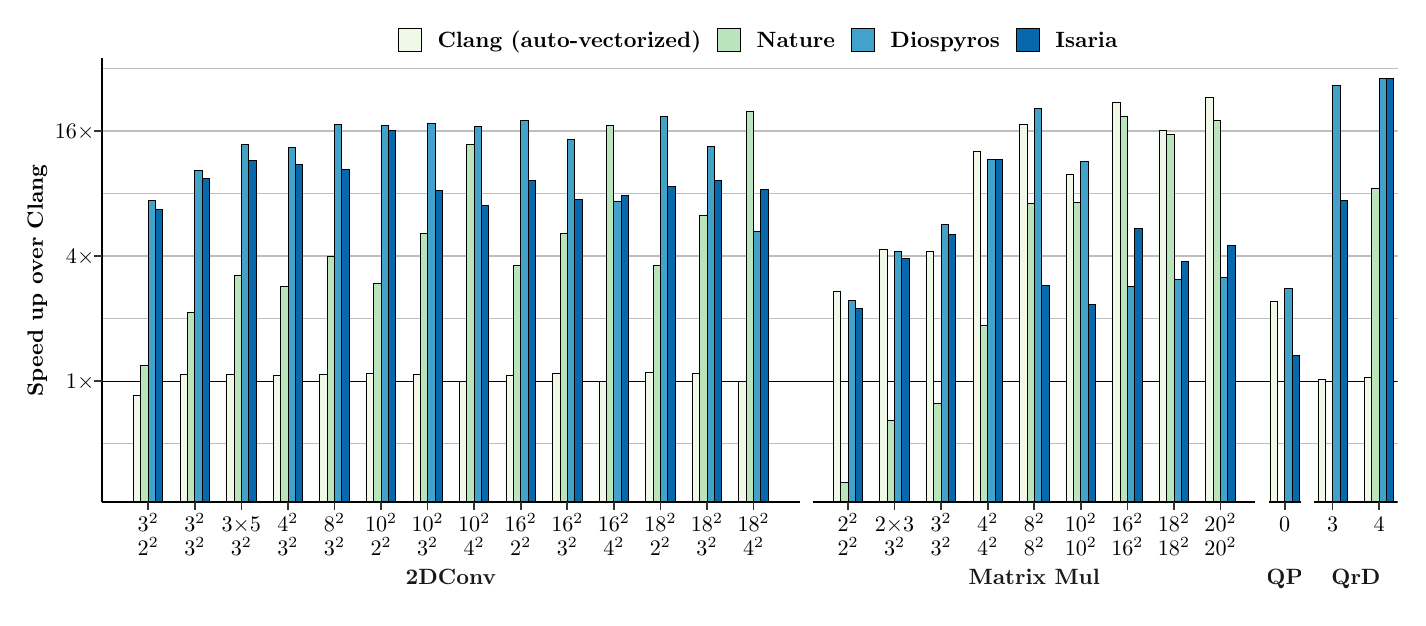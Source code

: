 % Created by tikzDevice version 0.12.4 on 2023-04-19 17:38:41
% !TEX encoding = UTF-8 Unicode
\begin{tikzpicture}[x=1pt,y=1pt]
\definecolor{fillColor}{RGB}{255,255,255}
\path[use as bounding box,fill=fillColor,fill opacity=0.00] (0,0) rectangle (495.05,205.97);
\begin{scope}
\path[clip] (  0.00,  0.00) rectangle (495.05,205.97);
\definecolor{drawColor}{RGB}{255,255,255}
\definecolor{fillColor}{RGB}{255,255,255}

\path[draw=drawColor,line width= 0.6pt,line join=round,line cap=round,fill=fillColor] (  0.00,  0.00) rectangle (495.05,205.97);
\end{scope}
\begin{scope}
\path[clip] ( 26.80, 34.48) rectangle (495.05,194.94);
\definecolor{drawColor}{RGB}{190,190,190}

\path[draw=drawColor,line width= 0.4pt,line join=round,line cap=round] ( 26.80, 55.66) -- (963.30, 55.66);
\definecolor{drawColor}{RGB}{0,0,0}

\path[draw=drawColor,line width= 0.4pt,line join=round,line cap=round] ( 26.80, 78.26) -- (963.30, 78.26);
\definecolor{drawColor}{RGB}{190,190,190}

\path[draw=drawColor,line width= 0.0pt,line join=round,line cap=round] ( 26.80,100.85) -- (963.30,100.85);

\path[draw=drawColor,line width= 0.4pt,line join=round,line cap=round] ( 26.80,123.45) -- (963.30,123.45);

\path[draw=drawColor,line width= 0.0pt,line join=round,line cap=round] ( 26.80,146.05) -- (963.30,146.05);

\path[draw=drawColor,line width= 0.4pt,line join=round,line cap=round] ( 26.80,168.65) -- (963.30,168.65);

\path[draw=drawColor,line width= 0.0pt,line join=round,line cap=round] ( 26.80,191.25) -- (963.30,191.25);
\end{scope}
\begin{scope}
\path[clip] ( 26.80, 34.48) rectangle (279.05,194.94);
\definecolor{drawColor}{RGB}{0,0,0}
\definecolor{fillColor}{RGB}{240,249,232}

\path[draw=drawColor,line width= 0.3pt,fill=fillColor] ( 38.26, 34.48) rectangle ( 40.91, 73.19);
\definecolor{fillColor}{RGB}{186,228,188}

\path[draw=drawColor,line width= 0.3pt,fill=fillColor] ( 40.91, 34.48) rectangle ( 43.56, 84.08);
\definecolor{fillColor}{RGB}{67,162,202}

\path[draw=drawColor,line width= 0.3pt,fill=fillColor] ( 43.56, 34.48) rectangle ( 46.21,143.42);
\definecolor{fillColor}{RGB}{8,104,172}

\path[draw=drawColor,line width= 0.3pt,fill=fillColor] ( 46.21, 34.48) rectangle ( 48.86,140.21);
\definecolor{fillColor}{RGB}{240,249,232}

\path[draw=drawColor,line width= 0.3pt,fill=fillColor] ( 55.09, 34.48) rectangle ( 57.74, 80.59);
\definecolor{fillColor}{RGB}{186,228,188}

\path[draw=drawColor,line width= 0.3pt,fill=fillColor] ( 57.74, 34.48) rectangle ( 60.39,102.94);
\definecolor{fillColor}{RGB}{67,162,202}

\path[draw=drawColor,line width= 0.3pt,fill=fillColor] ( 60.39, 34.48) rectangle ( 63.04,154.53);
\definecolor{fillColor}{RGB}{8,104,172}

\path[draw=drawColor,line width= 0.3pt,fill=fillColor] ( 63.04, 34.48) rectangle ( 65.69,151.32);
\definecolor{fillColor}{RGB}{240,249,232}

\path[draw=drawColor,line width= 0.3pt,fill=fillColor] ( 71.91, 34.48) rectangle ( 74.56, 80.65);
\definecolor{fillColor}{RGB}{186,228,188}

\path[draw=drawColor,line width= 0.3pt,fill=fillColor] ( 74.56, 34.48) rectangle ( 77.21,116.58);
\definecolor{fillColor}{RGB}{67,162,202}

\path[draw=drawColor,line width= 0.3pt,fill=fillColor] ( 77.21, 34.48) rectangle ( 79.86,163.76);
\definecolor{fillColor}{RGB}{8,104,172}

\path[draw=drawColor,line width= 0.3pt,fill=fillColor] ( 79.86, 34.48) rectangle ( 82.51,158.00);
\definecolor{fillColor}{RGB}{240,249,232}

\path[draw=drawColor,line width= 0.3pt,fill=fillColor] ( 88.74, 34.48) rectangle ( 91.39, 80.32);
\definecolor{fillColor}{RGB}{186,228,188}

\path[draw=drawColor,line width= 0.3pt,fill=fillColor] ( 91.39, 34.48) rectangle ( 94.04,112.43);
\definecolor{fillColor}{RGB}{67,162,202}

\path[draw=drawColor,line width= 0.3pt,fill=fillColor] ( 94.04, 34.48) rectangle ( 96.69,162.55);
\definecolor{fillColor}{RGB}{8,104,172}

\path[draw=drawColor,line width= 0.3pt,fill=fillColor] ( 96.69, 34.48) rectangle ( 99.34,156.39);
\definecolor{fillColor}{RGB}{240,249,232}

\path[draw=drawColor,line width= 0.3pt,fill=fillColor] (105.56, 34.48) rectangle (108.21, 80.74);
\definecolor{fillColor}{RGB}{186,228,188}

\path[draw=drawColor,line width= 0.3pt,fill=fillColor] (108.21, 34.48) rectangle (110.86,123.43);
\definecolor{fillColor}{RGB}{67,162,202}

\path[draw=drawColor,line width= 0.3pt,fill=fillColor] (110.86, 34.48) rectangle (113.51,170.98);
\definecolor{fillColor}{RGB}{8,104,172}

\path[draw=drawColor,line width= 0.3pt,fill=fillColor] (113.51, 34.48) rectangle (116.16,154.85);
\definecolor{fillColor}{RGB}{240,249,232}

\path[draw=drawColor,line width= 0.3pt,fill=fillColor] (122.39, 34.48) rectangle (125.04, 81.21);
\definecolor{fillColor}{RGB}{186,228,188}

\path[draw=drawColor,line width= 0.3pt,fill=fillColor] (125.04, 34.48) rectangle (127.69,113.42);
\definecolor{fillColor}{RGB}{67,162,202}

\path[draw=drawColor,line width= 0.3pt,fill=fillColor] (127.69, 34.48) rectangle (130.34,170.65);
\definecolor{fillColor}{RGB}{8,104,172}

\path[draw=drawColor,line width= 0.3pt,fill=fillColor] (130.34, 34.48) rectangle (132.99,168.86);
\definecolor{fillColor}{RGB}{240,249,232}

\path[draw=drawColor,line width= 0.3pt,fill=fillColor] (139.21, 34.48) rectangle (141.86, 80.70);
\definecolor{fillColor}{RGB}{186,228,188}

\path[draw=drawColor,line width= 0.3pt,fill=fillColor] (141.86, 34.48) rectangle (144.51,131.66);
\definecolor{fillColor}{RGB}{67,162,202}

\path[draw=drawColor,line width= 0.3pt,fill=fillColor] (144.51, 34.48) rectangle (147.16,171.32);
\definecolor{fillColor}{RGB}{8,104,172}

\path[draw=drawColor,line width= 0.3pt,fill=fillColor] (147.16, 34.48) rectangle (149.81,147.05);
\definecolor{fillColor}{RGB}{240,249,232}

\path[draw=drawColor,line width= 0.3pt,fill=fillColor] (156.04, 34.48) rectangle (158.69, 78.25);
\definecolor{fillColor}{RGB}{186,228,188}

\path[draw=drawColor,line width= 0.3pt,fill=fillColor] (158.69, 34.48) rectangle (161.34,163.63);
\definecolor{fillColor}{RGB}{67,162,202}

\path[draw=drawColor,line width= 0.3pt,fill=fillColor] (161.34, 34.48) rectangle (163.99,170.28);
\definecolor{fillColor}{RGB}{8,104,172}

\path[draw=drawColor,line width= 0.3pt,fill=fillColor] (163.99, 34.48) rectangle (166.64,141.92);
\definecolor{fillColor}{RGB}{240,249,232}

\path[draw=drawColor,line width= 0.3pt,fill=fillColor] (172.86, 34.48) rectangle (175.51, 80.24);
\definecolor{fillColor}{RGB}{186,228,188}

\path[draw=drawColor,line width= 0.3pt,fill=fillColor] (175.51, 34.48) rectangle (178.16,119.98);
\definecolor{fillColor}{RGB}{67,162,202}

\path[draw=drawColor,line width= 0.3pt,fill=fillColor] (178.16, 34.48) rectangle (180.81,172.62);
\definecolor{fillColor}{RGB}{8,104,172}

\path[draw=drawColor,line width= 0.3pt,fill=fillColor] (180.81, 34.48) rectangle (183.46,150.87);
\definecolor{fillColor}{RGB}{240,249,232}

\path[draw=drawColor,line width= 0.3pt,fill=fillColor] (189.69, 34.48) rectangle (192.34, 81.11);
\definecolor{fillColor}{RGB}{186,228,188}

\path[draw=drawColor,line width= 0.3pt,fill=fillColor] (192.34, 34.48) rectangle (194.99,131.45);
\definecolor{fillColor}{RGB}{67,162,202}

\path[draw=drawColor,line width= 0.3pt,fill=fillColor] (194.99, 34.48) rectangle (197.64,165.50);
\definecolor{fillColor}{RGB}{8,104,172}

\path[draw=drawColor,line width= 0.3pt,fill=fillColor] (197.64, 34.48) rectangle (200.29,143.98);
\definecolor{fillColor}{RGB}{240,249,232}

\path[draw=drawColor,line width= 0.3pt,fill=fillColor] (206.51, 34.48) rectangle (209.16, 78.26);
\definecolor{fillColor}{RGB}{186,228,188}

\path[draw=drawColor,line width= 0.3pt,fill=fillColor] (209.16, 34.48) rectangle (211.81,170.76);
\definecolor{fillColor}{RGB}{67,162,202}

\path[draw=drawColor,line width= 0.3pt,fill=fillColor] (211.81, 34.48) rectangle (214.46,143.30);
\definecolor{fillColor}{RGB}{8,104,172}

\path[draw=drawColor,line width= 0.3pt,fill=fillColor] (214.46, 34.48) rectangle (217.11,145.34);
\definecolor{fillColor}{RGB}{240,249,232}

\path[draw=drawColor,line width= 0.3pt,fill=fillColor] (223.34, 34.48) rectangle (225.99, 81.26);
\definecolor{fillColor}{RGB}{186,228,188}

\path[draw=drawColor,line width= 0.3pt,fill=fillColor] (225.99, 34.48) rectangle (228.64,119.91);
\definecolor{fillColor}{RGB}{67,162,202}

\path[draw=drawColor,line width= 0.3pt,fill=fillColor] (228.64, 34.48) rectangle (231.29,173.76);
\definecolor{fillColor}{RGB}{8,104,172}

\path[draw=drawColor,line width= 0.3pt,fill=fillColor] (231.29, 34.48) rectangle (233.94,148.62);
\definecolor{fillColor}{RGB}{240,249,232}

\path[draw=drawColor,line width= 0.3pt,fill=fillColor] (240.16, 34.48) rectangle (242.81, 81.09);
\definecolor{fillColor}{RGB}{186,228,188}

\path[draw=drawColor,line width= 0.3pt,fill=fillColor] (242.81, 34.48) rectangle (245.46,138.08);
\definecolor{fillColor}{RGB}{67,162,202}

\path[draw=drawColor,line width= 0.3pt,fill=fillColor] (245.46, 34.48) rectangle (248.11,163.10);
\definecolor{fillColor}{RGB}{8,104,172}

\path[draw=drawColor,line width= 0.3pt,fill=fillColor] (248.11, 34.48) rectangle (250.76,150.64);
\definecolor{fillColor}{RGB}{240,249,232}

\path[draw=drawColor,line width= 0.3pt,fill=fillColor] (256.99, 34.48) rectangle (259.64, 78.23);
\definecolor{fillColor}{RGB}{186,228,188}

\path[draw=drawColor,line width= 0.3pt,fill=fillColor] (259.64, 34.48) rectangle (262.29,175.60);
\definecolor{fillColor}{RGB}{67,162,202}

\path[draw=drawColor,line width= 0.3pt,fill=fillColor] (262.29, 34.48) rectangle (264.93,132.45);
\definecolor{fillColor}{RGB}{8,104,172}

\path[draw=drawColor,line width= 0.3pt,fill=fillColor] (264.93, 34.48) rectangle (267.58,147.48);
\end{scope}
\begin{scope}
\path[clip] (283.87, 34.48) rectangle (443.59,194.94);
\definecolor{drawColor}{RGB}{0,0,0}
\definecolor{fillColor}{RGB}{240,249,232}

\path[draw=drawColor,line width= 0.3pt,fill=fillColor] (291.13, 34.48) rectangle (293.78,110.64);
\definecolor{fillColor}{RGB}{186,228,188}

\path[draw=drawColor,line width= 0.3pt,fill=fillColor] (293.78, 34.48) rectangle (296.43, 41.77);
\definecolor{fillColor}{RGB}{67,162,202}

\path[draw=drawColor,line width= 0.3pt,fill=fillColor] (296.43, 34.48) rectangle (299.08,107.53);
\definecolor{fillColor}{RGB}{8,104,172}

\path[draw=drawColor,line width= 0.3pt,fill=fillColor] (299.08, 34.48) rectangle (301.73,104.69);
\definecolor{fillColor}{RGB}{240,249,232}

\path[draw=drawColor,line width= 0.3pt,fill=fillColor] (307.95, 34.48) rectangle (310.60,125.87);
\definecolor{fillColor}{RGB}{186,228,188}

\path[draw=drawColor,line width= 0.3pt,fill=fillColor] (310.60, 34.48) rectangle (313.25, 64.02);
\definecolor{fillColor}{RGB}{67,162,202}

\path[draw=drawColor,line width= 0.3pt,fill=fillColor] (313.25, 34.48) rectangle (315.90,125.04);
\definecolor{fillColor}{RGB}{8,104,172}

\path[draw=drawColor,line width= 0.3pt,fill=fillColor] (315.90, 34.48) rectangle (318.55,122.68);
\definecolor{fillColor}{RGB}{240,249,232}

\path[draw=drawColor,line width= 0.3pt,fill=fillColor] (324.78, 34.48) rectangle (327.43,125.10);
\definecolor{fillColor}{RGB}{186,228,188}

\path[draw=drawColor,line width= 0.3pt,fill=fillColor] (327.43, 34.48) rectangle (330.08, 70.03);
\definecolor{fillColor}{RGB}{67,162,202}

\path[draw=drawColor,line width= 0.3pt,fill=fillColor] (330.08, 34.48) rectangle (332.73,134.85);
\definecolor{fillColor}{RGB}{8,104,172}

\path[draw=drawColor,line width= 0.3pt,fill=fillColor] (332.73, 34.48) rectangle (335.38,131.27);
\definecolor{fillColor}{RGB}{240,249,232}

\path[draw=drawColor,line width= 0.3pt,fill=fillColor] (341.60, 34.48) rectangle (344.25,161.30);
\definecolor{fillColor}{RGB}{186,228,188}

\path[draw=drawColor,line width= 0.3pt,fill=fillColor] (344.25, 34.48) rectangle (346.90, 98.40);
\definecolor{fillColor}{RGB}{67,162,202}

\path[draw=drawColor,line width= 0.3pt,fill=fillColor] (346.90, 34.48) rectangle (349.55,158.47);
\definecolor{fillColor}{RGB}{8,104,172}

\path[draw=drawColor,line width= 0.3pt,fill=fillColor] (349.55, 34.48) rectangle (352.20,158.47);
\definecolor{fillColor}{RGB}{240,249,232}

\path[draw=drawColor,line width= 0.3pt,fill=fillColor] (358.43, 34.48) rectangle (361.08,170.92);
\definecolor{fillColor}{RGB}{186,228,188}

\path[draw=drawColor,line width= 0.3pt,fill=fillColor] (361.08, 34.48) rectangle (363.73,142.47);
\definecolor{fillColor}{RGB}{67,162,202}

\path[draw=drawColor,line width= 0.3pt,fill=fillColor] (363.73, 34.48) rectangle (366.38,176.63);
\definecolor{fillColor}{RGB}{8,104,172}

\path[draw=drawColor,line width= 0.3pt,fill=fillColor] (366.38, 34.48) rectangle (369.03,112.99);
\definecolor{fillColor}{RGB}{240,249,232}

\path[draw=drawColor,line width= 0.3pt,fill=fillColor] (375.25, 34.48) rectangle (377.90,153.08);
\definecolor{fillColor}{RGB}{186,228,188}

\path[draw=drawColor,line width= 0.3pt,fill=fillColor] (377.90, 34.48) rectangle (380.55,142.91);
\definecolor{fillColor}{RGB}{67,162,202}

\path[draw=drawColor,line width= 0.3pt,fill=fillColor] (380.55, 34.48) rectangle (383.20,157.53);
\definecolor{fillColor}{RGB}{8,104,172}

\path[draw=drawColor,line width= 0.3pt,fill=fillColor] (383.20, 34.48) rectangle (385.85,105.99);
\definecolor{fillColor}{RGB}{240,249,232}

\path[draw=drawColor,line width= 0.3pt,fill=fillColor] (392.08, 34.48) rectangle (394.73,178.94);
\definecolor{fillColor}{RGB}{186,228,188}

\path[draw=drawColor,line width= 0.3pt,fill=fillColor] (394.73, 34.48) rectangle (397.38,173.88);
\definecolor{fillColor}{RGB}{67,162,202}

\path[draw=drawColor,line width= 0.3pt,fill=fillColor] (397.38, 34.48) rectangle (400.03,112.39);
\definecolor{fillColor}{RGB}{8,104,172}

\path[draw=drawColor,line width= 0.3pt,fill=fillColor] (400.03, 34.48) rectangle (402.68,133.28);
\definecolor{fillColor}{RGB}{240,249,232}

\path[draw=drawColor,line width= 0.3pt,fill=fillColor] (408.90, 34.48) rectangle (411.55,168.92);
\definecolor{fillColor}{RGB}{186,228,188}

\path[draw=drawColor,line width= 0.3pt,fill=fillColor] (411.55, 34.48) rectangle (414.20,167.46);
\definecolor{fillColor}{RGB}{67,162,202}

\path[draw=drawColor,line width= 0.3pt,fill=fillColor] (414.20, 34.48) rectangle (416.85,114.93);
\definecolor{fillColor}{RGB}{8,104,172}

\path[draw=drawColor,line width= 0.3pt,fill=fillColor] (416.85, 34.48) rectangle (419.50,121.62);
\definecolor{fillColor}{RGB}{240,249,232}

\path[draw=drawColor,line width= 0.3pt,fill=fillColor] (425.73, 34.48) rectangle (428.38,180.90);
\definecolor{fillColor}{RGB}{186,228,188}

\path[draw=drawColor,line width= 0.3pt,fill=fillColor] (428.38, 34.48) rectangle (431.03,172.39);
\definecolor{fillColor}{RGB}{67,162,202}

\path[draw=drawColor,line width= 0.3pt,fill=fillColor] (431.03, 34.48) rectangle (433.68,115.83);
\definecolor{fillColor}{RGB}{8,104,172}

\path[draw=drawColor,line width= 0.3pt,fill=fillColor] (433.68, 34.48) rectangle (436.33,127.11);
\end{scope}
\begin{scope}
\path[clip] (448.40, 34.48) rectangle (460.06,194.94);
\definecolor{drawColor}{RGB}{0,0,0}
\definecolor{fillColor}{RGB}{240,249,232}

\path[draw=drawColor,line width= 0.3pt,fill=fillColor] (448.93, 34.48) rectangle (451.58,107.13);
\definecolor{fillColor}{RGB}{67,162,202}

\path[draw=drawColor,line width= 0.3pt,fill=fillColor] (454.23, 34.48) rectangle (456.88,111.93);
\definecolor{fillColor}{RGB}{8,104,172}

\path[draw=drawColor,line width= 0.3pt,fill=fillColor] (456.88, 34.48) rectangle (459.53, 87.57);
\end{scope}
\begin{scope}
\path[clip] (464.88, 34.48) rectangle (495.05,194.94);
\definecolor{drawColor}{RGB}{0,0,0}
\definecolor{fillColor}{RGB}{240,249,232}

\path[draw=drawColor,line width= 0.3pt,fill=fillColor] (466.25, 34.48) rectangle (468.90, 78.85);
\definecolor{fillColor}{RGB}{67,162,202}

\path[draw=drawColor,line width= 0.3pt,fill=fillColor] (471.55, 34.48) rectangle (474.20,184.97);
\definecolor{fillColor}{RGB}{8,104,172}

\path[draw=drawColor,line width= 0.3pt,fill=fillColor] (474.20, 34.48) rectangle (476.85,143.45);
\definecolor{fillColor}{RGB}{240,249,232}

\path[draw=drawColor,line width= 0.3pt,fill=fillColor] (483.08, 34.48) rectangle (485.73, 79.63);
\definecolor{fillColor}{RGB}{186,228,188}

\path[draw=drawColor,line width= 0.3pt,fill=fillColor] (485.73, 34.48) rectangle (488.38,148.05);
\definecolor{fillColor}{RGB}{67,162,202}

\path[draw=drawColor,line width= 0.3pt,fill=fillColor] (488.38, 34.48) rectangle (491.03,187.64);
\definecolor{fillColor}{RGB}{8,104,172}

\path[draw=drawColor,line width= 0.3pt,fill=fillColor] (491.03, 34.48) rectangle (493.68,187.59);
\end{scope}
\begin{scope}
\path[clip] ( 26.80,  0.00) rectangle (279.05, 11.08);
\definecolor{drawColor}{gray}{0.10}

\node[text=drawColor,anchor=base,inner sep=0pt, outer sep=0pt, scale=  0.80] at (152.92,  4.78) {\bfseries 2DConv};
\end{scope}
\begin{scope}
\path[clip] (283.87,  0.00) rectangle (443.59, 11.08);
\definecolor{drawColor}{gray}{0.10}

\node[text=drawColor,anchor=base,inner sep=0pt, outer sep=0pt, scale=  0.80] at (363.73,  4.78) {\bfseries Matrix Mul};
\end{scope}
\begin{scope}
\path[clip] (448.40,  0.00) rectangle (460.06, 11.08);
\definecolor{drawColor}{gray}{0.10}

\node[text=drawColor,anchor=base,inner sep=0pt, outer sep=0pt, scale=  0.80] at (454.23,  4.78) {\bfseries QP};
\end{scope}
\begin{scope}
\path[clip] (464.88,  0.00) rectangle (495.05, 11.08);
\definecolor{drawColor}{gray}{0.10}

\node[text=drawColor,anchor=base,inner sep=0pt, outer sep=0pt, scale=  0.80] at (479.97,  4.78) {\bfseries QrD};
\end{scope}
\begin{scope}
\path[clip] (  0.00,  0.00) rectangle (495.05,205.97);
\definecolor{drawColor}{RGB}{0,0,0}

\path[draw=drawColor,line width= 0.6pt,line join=round] ( 26.80, 34.48) --
	(279.05, 34.48);
\end{scope}
\begin{scope}
\path[clip] (  0.00,  0.00) rectangle (495.05,205.97);
\definecolor{drawColor}{gray}{0.20}

\path[draw=drawColor,line width= 0.6pt,line join=round] ( 43.56, 31.73) --
	( 43.56, 34.48);

\path[draw=drawColor,line width= 0.6pt,line join=round] ( 60.39, 31.73) --
	( 60.39, 34.48);

\path[draw=drawColor,line width= 0.6pt,line join=round] ( 77.21, 31.73) --
	( 77.21, 34.48);

\path[draw=drawColor,line width= 0.6pt,line join=round] ( 94.04, 31.73) --
	( 94.04, 34.48);

\path[draw=drawColor,line width= 0.6pt,line join=round] (110.86, 31.73) --
	(110.86, 34.48);

\path[draw=drawColor,line width= 0.6pt,line join=round] (127.69, 31.73) --
	(127.69, 34.48);

\path[draw=drawColor,line width= 0.6pt,line join=round] (144.51, 31.73) --
	(144.51, 34.48);

\path[draw=drawColor,line width= 0.6pt,line join=round] (161.34, 31.73) --
	(161.34, 34.48);

\path[draw=drawColor,line width= 0.6pt,line join=round] (178.16, 31.73) --
	(178.16, 34.48);

\path[draw=drawColor,line width= 0.6pt,line join=round] (194.99, 31.73) --
	(194.99, 34.48);

\path[draw=drawColor,line width= 0.6pt,line join=round] (211.81, 31.73) --
	(211.81, 34.48);

\path[draw=drawColor,line width= 0.6pt,line join=round] (228.64, 31.73) --
	(228.64, 34.48);

\path[draw=drawColor,line width= 0.6pt,line join=round] (245.46, 31.73) --
	(245.46, 34.48);

\path[draw=drawColor,line width= 0.6pt,line join=round] (262.29, 31.73) --
	(262.29, 34.48);
\end{scope}
\begin{scope}
\path[clip] (  0.00,  0.00) rectangle (495.05,205.97);
\definecolor{drawColor}{RGB}{0,0,0}

\node[text=drawColor,anchor=base,inner sep=0pt, outer sep=0pt, scale=  0.80] at ( 43.56, 24.02) {3$^2$};

\node[text=drawColor,anchor=base,inner sep=0pt, outer sep=0pt, scale=  0.80] at ( 43.56, 15.38) {2$^2$};

\node[text=drawColor,anchor=base,inner sep=0pt, outer sep=0pt, scale=  0.80] at ( 60.39, 24.02) {3$^2$};

\node[text=drawColor,anchor=base,inner sep=0pt, outer sep=0pt, scale=  0.80] at ( 60.39, 15.38) {3$^2$};

\node[text=drawColor,anchor=base,inner sep=0pt, outer sep=0pt, scale=  0.80] at ( 77.21, 24.02) {3$\times$5};

\node[text=drawColor,anchor=base,inner sep=0pt, outer sep=0pt, scale=  0.80] at ( 77.21, 15.38) {3$^2$};

\node[text=drawColor,anchor=base,inner sep=0pt, outer sep=0pt, scale=  0.80] at ( 94.04, 24.02) {4$^2$};

\node[text=drawColor,anchor=base,inner sep=0pt, outer sep=0pt, scale=  0.80] at ( 94.04, 15.38) {3$^2$};

\node[text=drawColor,anchor=base,inner sep=0pt, outer sep=0pt, scale=  0.80] at (110.86, 24.02) {8$^2$};

\node[text=drawColor,anchor=base,inner sep=0pt, outer sep=0pt, scale=  0.80] at (110.86, 15.38) {3$^2$};

\node[text=drawColor,anchor=base,inner sep=0pt, outer sep=0pt, scale=  0.80] at (127.69, 24.02) {10$^2$};

\node[text=drawColor,anchor=base,inner sep=0pt, outer sep=0pt, scale=  0.80] at (127.69, 15.38) {2$^2$};

\node[text=drawColor,anchor=base,inner sep=0pt, outer sep=0pt, scale=  0.80] at (144.51, 24.02) {10$^2$};

\node[text=drawColor,anchor=base,inner sep=0pt, outer sep=0pt, scale=  0.80] at (144.51, 15.38) {3$^2$};

\node[text=drawColor,anchor=base,inner sep=0pt, outer sep=0pt, scale=  0.80] at (161.34, 24.02) {10$^2$};

\node[text=drawColor,anchor=base,inner sep=0pt, outer sep=0pt, scale=  0.80] at (161.34, 15.38) {4$^2$};

\node[text=drawColor,anchor=base,inner sep=0pt, outer sep=0pt, scale=  0.80] at (178.16, 24.02) {16$^2$};

\node[text=drawColor,anchor=base,inner sep=0pt, outer sep=0pt, scale=  0.80] at (178.16, 15.38) {2$^2$};

\node[text=drawColor,anchor=base,inner sep=0pt, outer sep=0pt, scale=  0.80] at (194.99, 24.02) {16$^2$};

\node[text=drawColor,anchor=base,inner sep=0pt, outer sep=0pt, scale=  0.80] at (194.99, 15.38) {3$^2$};

\node[text=drawColor,anchor=base,inner sep=0pt, outer sep=0pt, scale=  0.80] at (211.81, 24.02) {16$^2$};

\node[text=drawColor,anchor=base,inner sep=0pt, outer sep=0pt, scale=  0.80] at (211.81, 15.38) {4$^2$};

\node[text=drawColor,anchor=base,inner sep=0pt, outer sep=0pt, scale=  0.80] at (228.64, 24.02) {18$^2$};

\node[text=drawColor,anchor=base,inner sep=0pt, outer sep=0pt, scale=  0.80] at (228.64, 15.38) {2$^2$};

\node[text=drawColor,anchor=base,inner sep=0pt, outer sep=0pt, scale=  0.80] at (245.46, 24.02) {18$^2$};

\node[text=drawColor,anchor=base,inner sep=0pt, outer sep=0pt, scale=  0.80] at (245.46, 15.38) {3$^2$};

\node[text=drawColor,anchor=base,inner sep=0pt, outer sep=0pt, scale=  0.80] at (262.29, 24.02) {18$^2$};

\node[text=drawColor,anchor=base,inner sep=0pt, outer sep=0pt, scale=  0.80] at (262.29, 15.38) {4$^2$};
\end{scope}
\begin{scope}
\path[clip] (  0.00,  0.00) rectangle (495.05,205.97);
\definecolor{drawColor}{RGB}{0,0,0}

\path[draw=drawColor,line width= 0.6pt,line join=round] (283.87, 34.48) --
	(443.59, 34.48);
\end{scope}
\begin{scope}
\path[clip] (  0.00,  0.00) rectangle (495.05,205.97);
\definecolor{drawColor}{gray}{0.20}

\path[draw=drawColor,line width= 0.6pt,line join=round] (296.43, 31.73) --
	(296.43, 34.48);

\path[draw=drawColor,line width= 0.6pt,line join=round] (313.25, 31.73) --
	(313.25, 34.48);

\path[draw=drawColor,line width= 0.6pt,line join=round] (330.08, 31.73) --
	(330.08, 34.48);

\path[draw=drawColor,line width= 0.6pt,line join=round] (346.90, 31.73) --
	(346.90, 34.48);

\path[draw=drawColor,line width= 0.6pt,line join=round] (363.73, 31.73) --
	(363.73, 34.48);

\path[draw=drawColor,line width= 0.6pt,line join=round] (380.55, 31.73) --
	(380.55, 34.48);

\path[draw=drawColor,line width= 0.6pt,line join=round] (397.38, 31.73) --
	(397.38, 34.48);

\path[draw=drawColor,line width= 0.6pt,line join=round] (414.20, 31.73) --
	(414.20, 34.48);

\path[draw=drawColor,line width= 0.6pt,line join=round] (431.03, 31.73) --
	(431.03, 34.48);
\end{scope}
\begin{scope}
\path[clip] (  0.00,  0.00) rectangle (495.05,205.97);
\definecolor{drawColor}{RGB}{0,0,0}

\node[text=drawColor,anchor=base,inner sep=0pt, outer sep=0pt, scale=  0.80] at (296.43, 24.02) {2$^2$};

\node[text=drawColor,anchor=base,inner sep=0pt, outer sep=0pt, scale=  0.80] at (296.43, 15.38) {2$^2$};

\node[text=drawColor,anchor=base,inner sep=0pt, outer sep=0pt, scale=  0.80] at (313.25, 24.02) {2$\times$3};

\node[text=drawColor,anchor=base,inner sep=0pt, outer sep=0pt, scale=  0.80] at (313.25, 15.38) {3$^2$};

\node[text=drawColor,anchor=base,inner sep=0pt, outer sep=0pt, scale=  0.80] at (330.08, 24.02) {3$^2$};

\node[text=drawColor,anchor=base,inner sep=0pt, outer sep=0pt, scale=  0.80] at (330.08, 15.38) {3$^2$};

\node[text=drawColor,anchor=base,inner sep=0pt, outer sep=0pt, scale=  0.80] at (346.90, 24.02) {4$^2$};

\node[text=drawColor,anchor=base,inner sep=0pt, outer sep=0pt, scale=  0.80] at (346.90, 15.38) {4$^2$};

\node[text=drawColor,anchor=base,inner sep=0pt, outer sep=0pt, scale=  0.80] at (363.73, 24.02) {8$^2$};

\node[text=drawColor,anchor=base,inner sep=0pt, outer sep=0pt, scale=  0.80] at (363.73, 15.38) {8$^2$};

\node[text=drawColor,anchor=base,inner sep=0pt, outer sep=0pt, scale=  0.80] at (380.55, 24.02) {10$^2$};

\node[text=drawColor,anchor=base,inner sep=0pt, outer sep=0pt, scale=  0.80] at (380.55, 15.38) {10$^2$};

\node[text=drawColor,anchor=base,inner sep=0pt, outer sep=0pt, scale=  0.80] at (397.38, 24.02) {16$^2$};

\node[text=drawColor,anchor=base,inner sep=0pt, outer sep=0pt, scale=  0.80] at (397.38, 15.38) {16$^2$};

\node[text=drawColor,anchor=base,inner sep=0pt, outer sep=0pt, scale=  0.80] at (414.20, 24.02) {18$^2$};

\node[text=drawColor,anchor=base,inner sep=0pt, outer sep=0pt, scale=  0.80] at (414.20, 15.38) {18$^2$};

\node[text=drawColor,anchor=base,inner sep=0pt, outer sep=0pt, scale=  0.80] at (431.03, 24.02) {20$^2$};

\node[text=drawColor,anchor=base,inner sep=0pt, outer sep=0pt, scale=  0.80] at (431.03, 15.38) {20$^2$};
\end{scope}
\begin{scope}
\path[clip] (  0.00,  0.00) rectangle (495.05,205.97);
\definecolor{drawColor}{RGB}{0,0,0}

\path[draw=drawColor,line width= 0.6pt,line join=round] (448.40, 34.48) --
	(460.06, 34.48);
\end{scope}
\begin{scope}
\path[clip] (  0.00,  0.00) rectangle (495.05,205.97);
\definecolor{drawColor}{gray}{0.20}

\path[draw=drawColor,line width= 0.6pt,line join=round] (454.23, 31.73) --
	(454.23, 34.48);
\end{scope}
\begin{scope}
\path[clip] (  0.00,  0.00) rectangle (495.05,205.97);
\definecolor{drawColor}{RGB}{0,0,0}

\node[text=drawColor,anchor=base,inner sep=0pt, outer sep=0pt, scale=  0.80] at (454.23, 24.02) {0};
\end{scope}
\begin{scope}
\path[clip] (  0.00,  0.00) rectangle (495.05,205.97);
\definecolor{drawColor}{RGB}{0,0,0}

\path[draw=drawColor,line width= 0.6pt,line join=round] (464.88, 34.48) --
	(495.05, 34.48);
\end{scope}
\begin{scope}
\path[clip] (  0.00,  0.00) rectangle (495.05,205.97);
\definecolor{drawColor}{gray}{0.20}

\path[draw=drawColor,line width= 0.6pt,line join=round] (471.55, 31.73) --
	(471.55, 34.48);

\path[draw=drawColor,line width= 0.6pt,line join=round] (488.38, 31.73) --
	(488.38, 34.48);
\end{scope}
\begin{scope}
\path[clip] (  0.00,  0.00) rectangle (495.05,205.97);
\definecolor{drawColor}{RGB}{0,0,0}

\node[text=drawColor,anchor=base,inner sep=0pt, outer sep=0pt, scale=  0.80] at (471.55, 24.02) {3};

\node[text=drawColor,anchor=base,inner sep=0pt, outer sep=0pt, scale=  0.80] at (488.38, 24.02) {4};
\end{scope}
\begin{scope}
\path[clip] (  0.00,  0.00) rectangle (495.05,205.97);
\definecolor{drawColor}{RGB}{0,0,0}

\path[draw=drawColor,line width= 0.6pt,line join=round] ( 26.80, 34.48) --
	( 26.80,194.94);
\end{scope}
\begin{scope}
\path[clip] (  0.00,  0.00) rectangle (495.05,205.97);
\definecolor{drawColor}{RGB}{0,0,0}

\node[text=drawColor,anchor=base east,inner sep=0pt, outer sep=0pt, scale=  0.80] at ( 24.05, 75.50) {1$\times$};

\node[text=drawColor,anchor=base east,inner sep=0pt, outer sep=0pt, scale=  0.80] at ( 24.05,120.70) {4$\times$};

\node[text=drawColor,anchor=base east,inner sep=0pt, outer sep=0pt, scale=  0.80] at ( 24.05,165.89) {16$\times$};
\end{scope}
\begin{scope}
\path[clip] (  0.00,  0.00) rectangle (495.05,205.97);
\definecolor{drawColor}{gray}{0.20}

\path[draw=drawColor,line width= 0.6pt,line join=round] ( 24.05, 78.26) --
	( 26.80, 78.26);

\path[draw=drawColor,line width= 0.6pt,line join=round] ( 24.05,123.45) --
	( 26.80,123.45);

\path[draw=drawColor,line width= 0.6pt,line join=round] ( 24.05,168.65) --
	( 26.80,168.65);
\end{scope}
\begin{scope}
\path[clip] (  0.00,  0.00) rectangle (495.05,205.97);
\definecolor{drawColor}{RGB}{0,0,0}

\node[text=drawColor,rotate= 90.00,anchor=base,inner sep=0pt, outer sep=0pt, scale=  0.80] at (  5.52,114.71) {\bfseries Speed up over Clang};
\end{scope}
\begin{scope}
\path[clip] (  0.00,  0.00) rectangle (495.05,205.97);
\definecolor{drawColor}{RGB}{0,0,0}
\definecolor{fillColor}{RGB}{240,249,232}

\path[draw=drawColor,line width= 0.3pt,fill=fillColor] (133.99,197.36) rectangle (142.17,205.54);
\end{scope}
\begin{scope}
\path[clip] (  0.00,  0.00) rectangle (495.05,205.97);
\definecolor{drawColor}{RGB}{0,0,0}
\definecolor{fillColor}{RGB}{186,228,188}

\path[draw=drawColor,line width= 0.3pt,fill=fillColor] (249.28,197.36) rectangle (257.46,205.54);
\end{scope}
\begin{scope}
\path[clip] (  0.00,  0.00) rectangle (495.05,205.97);
\definecolor{drawColor}{RGB}{0,0,0}
\definecolor{fillColor}{RGB}{67,162,202}

\path[draw=drawColor,line width= 0.3pt,fill=fillColor] (297.68,197.36) rectangle (305.86,205.54);
\end{scope}
\begin{scope}
\path[clip] (  0.00,  0.00) rectangle (495.05,205.97);
\definecolor{drawColor}{RGB}{0,0,0}
\definecolor{fillColor}{RGB}{8,104,172}

\path[draw=drawColor,line width= 0.3pt,fill=fillColor] (357.27,197.36) rectangle (365.45,205.54);
\end{scope}
\begin{scope}
\path[clip] (  0.00,  0.00) rectangle (495.05,205.97);
\definecolor{drawColor}{RGB}{0,0,0}

\node[text=drawColor,anchor=base west,inner sep=0pt, outer sep=0pt, scale=  0.80] at (148.10,198.69) {\bfseries Clang (auto-vectorized)};
\end{scope}
\begin{scope}
\path[clip] (  0.00,  0.00) rectangle (495.05,205.97);
\definecolor{drawColor}{RGB}{0,0,0}

\node[text=drawColor,anchor=base west,inner sep=0pt, outer sep=0pt, scale=  0.80] at (263.39,198.69) {\bfseries Nature};
\end{scope}
\begin{scope}
\path[clip] (  0.00,  0.00) rectangle (495.05,205.97);
\definecolor{drawColor}{RGB}{0,0,0}

\node[text=drawColor,anchor=base west,inner sep=0pt, outer sep=0pt, scale=  0.80] at (311.78,198.69) {\bfseries Diospyros};
\end{scope}
\begin{scope}
\path[clip] (  0.00,  0.00) rectangle (495.05,205.97);
\definecolor{drawColor}{RGB}{0,0,0}

\node[text=drawColor,anchor=base west,inner sep=0pt, outer sep=0pt, scale=  0.80] at (371.38,198.69) {\bfseries Isaria};
\end{scope}
\end{tikzpicture}
